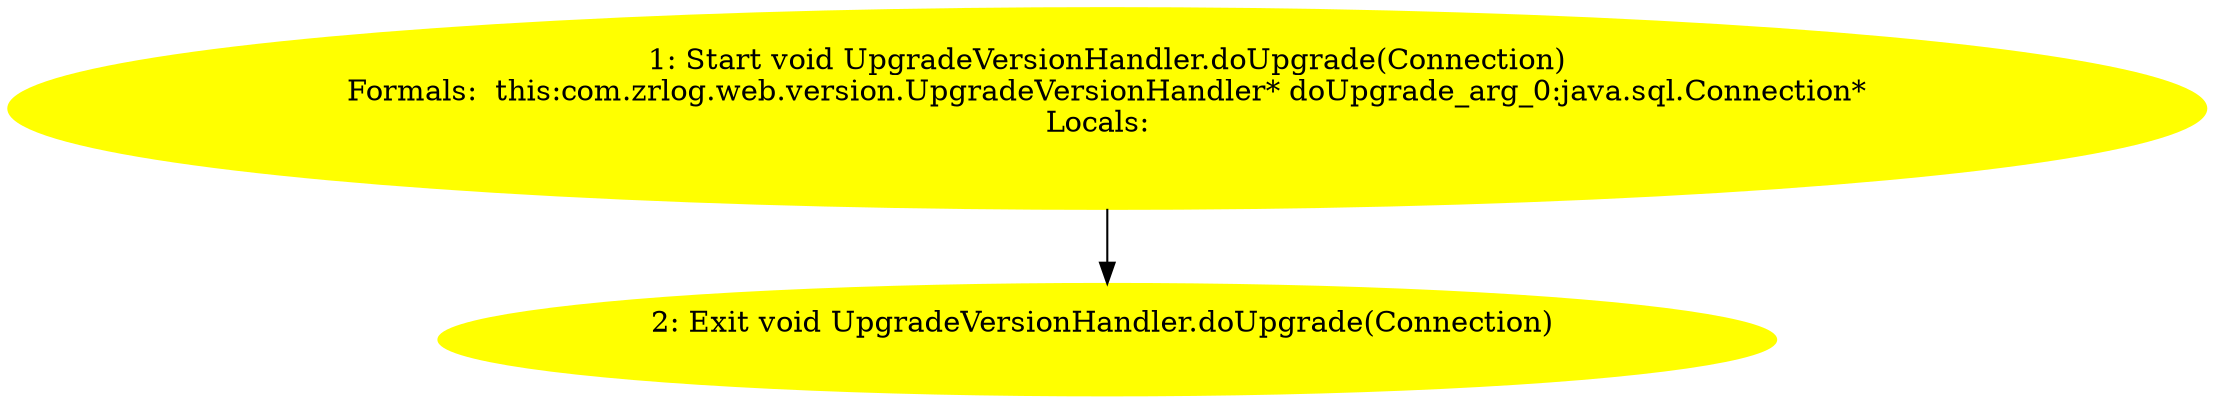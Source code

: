 /* @generated */
digraph cfg {
"com.zrlog.web.version.UpgradeVersionHandler.doUpgrade(java.sql.Connection):void.a8d0ab9ad06ea3dbe15bbdf5d04f2575_1" [label="1: Start void UpgradeVersionHandler.doUpgrade(Connection)\nFormals:  this:com.zrlog.web.version.UpgradeVersionHandler* doUpgrade_arg_0:java.sql.Connection*\nLocals:  \n  " color=yellow style=filled]
	

	 "com.zrlog.web.version.UpgradeVersionHandler.doUpgrade(java.sql.Connection):void.a8d0ab9ad06ea3dbe15bbdf5d04f2575_1" -> "com.zrlog.web.version.UpgradeVersionHandler.doUpgrade(java.sql.Connection):void.a8d0ab9ad06ea3dbe15bbdf5d04f2575_2" ;
"com.zrlog.web.version.UpgradeVersionHandler.doUpgrade(java.sql.Connection):void.a8d0ab9ad06ea3dbe15bbdf5d04f2575_2" [label="2: Exit void UpgradeVersionHandler.doUpgrade(Connection) \n  " color=yellow style=filled]
	

}
